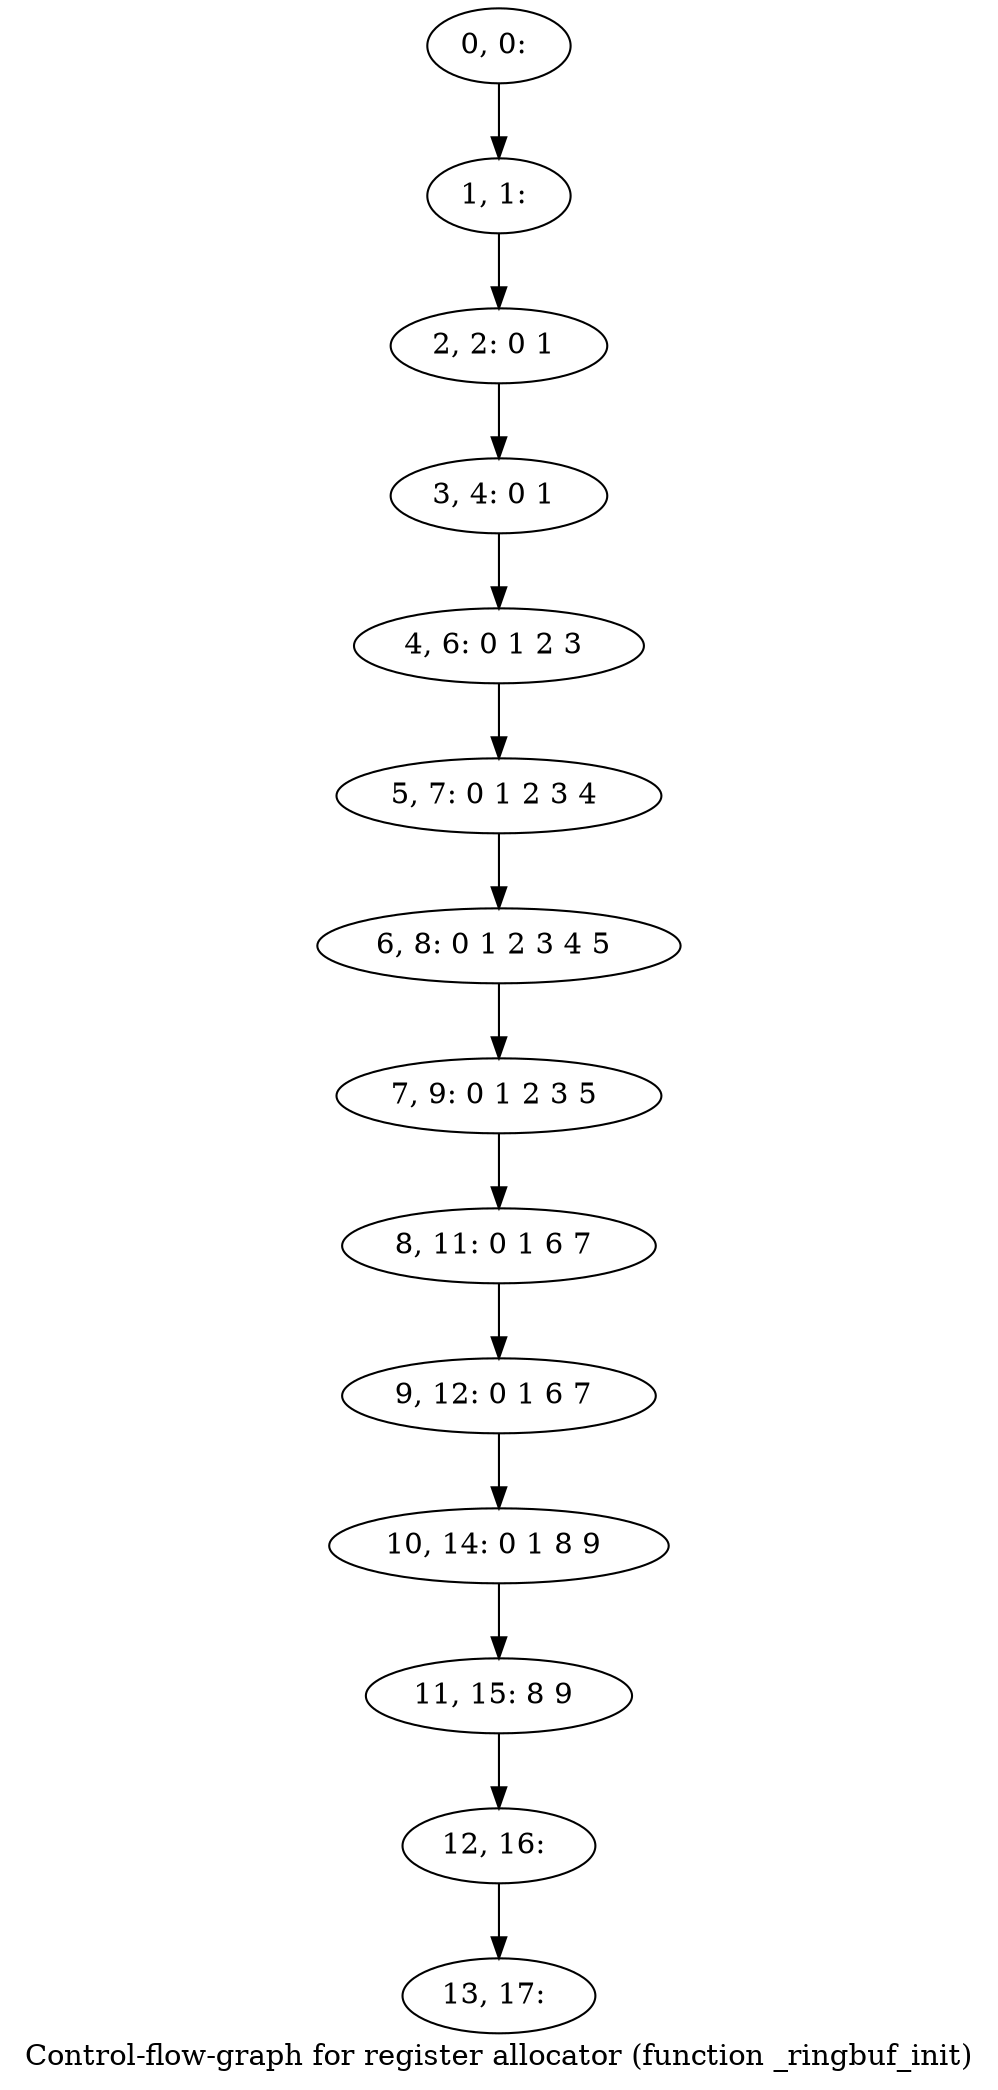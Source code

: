 digraph G {
graph [label="Control-flow-graph for register allocator (function _ringbuf_init)"]
0[label="0, 0: "];
1[label="1, 1: "];
2[label="2, 2: 0 1 "];
3[label="3, 4: 0 1 "];
4[label="4, 6: 0 1 2 3 "];
5[label="5, 7: 0 1 2 3 4 "];
6[label="6, 8: 0 1 2 3 4 5 "];
7[label="7, 9: 0 1 2 3 5 "];
8[label="8, 11: 0 1 6 7 "];
9[label="9, 12: 0 1 6 7 "];
10[label="10, 14: 0 1 8 9 "];
11[label="11, 15: 8 9 "];
12[label="12, 16: "];
13[label="13, 17: "];
0->1 ;
1->2 ;
2->3 ;
3->4 ;
4->5 ;
5->6 ;
6->7 ;
7->8 ;
8->9 ;
9->10 ;
10->11 ;
11->12 ;
12->13 ;
}
